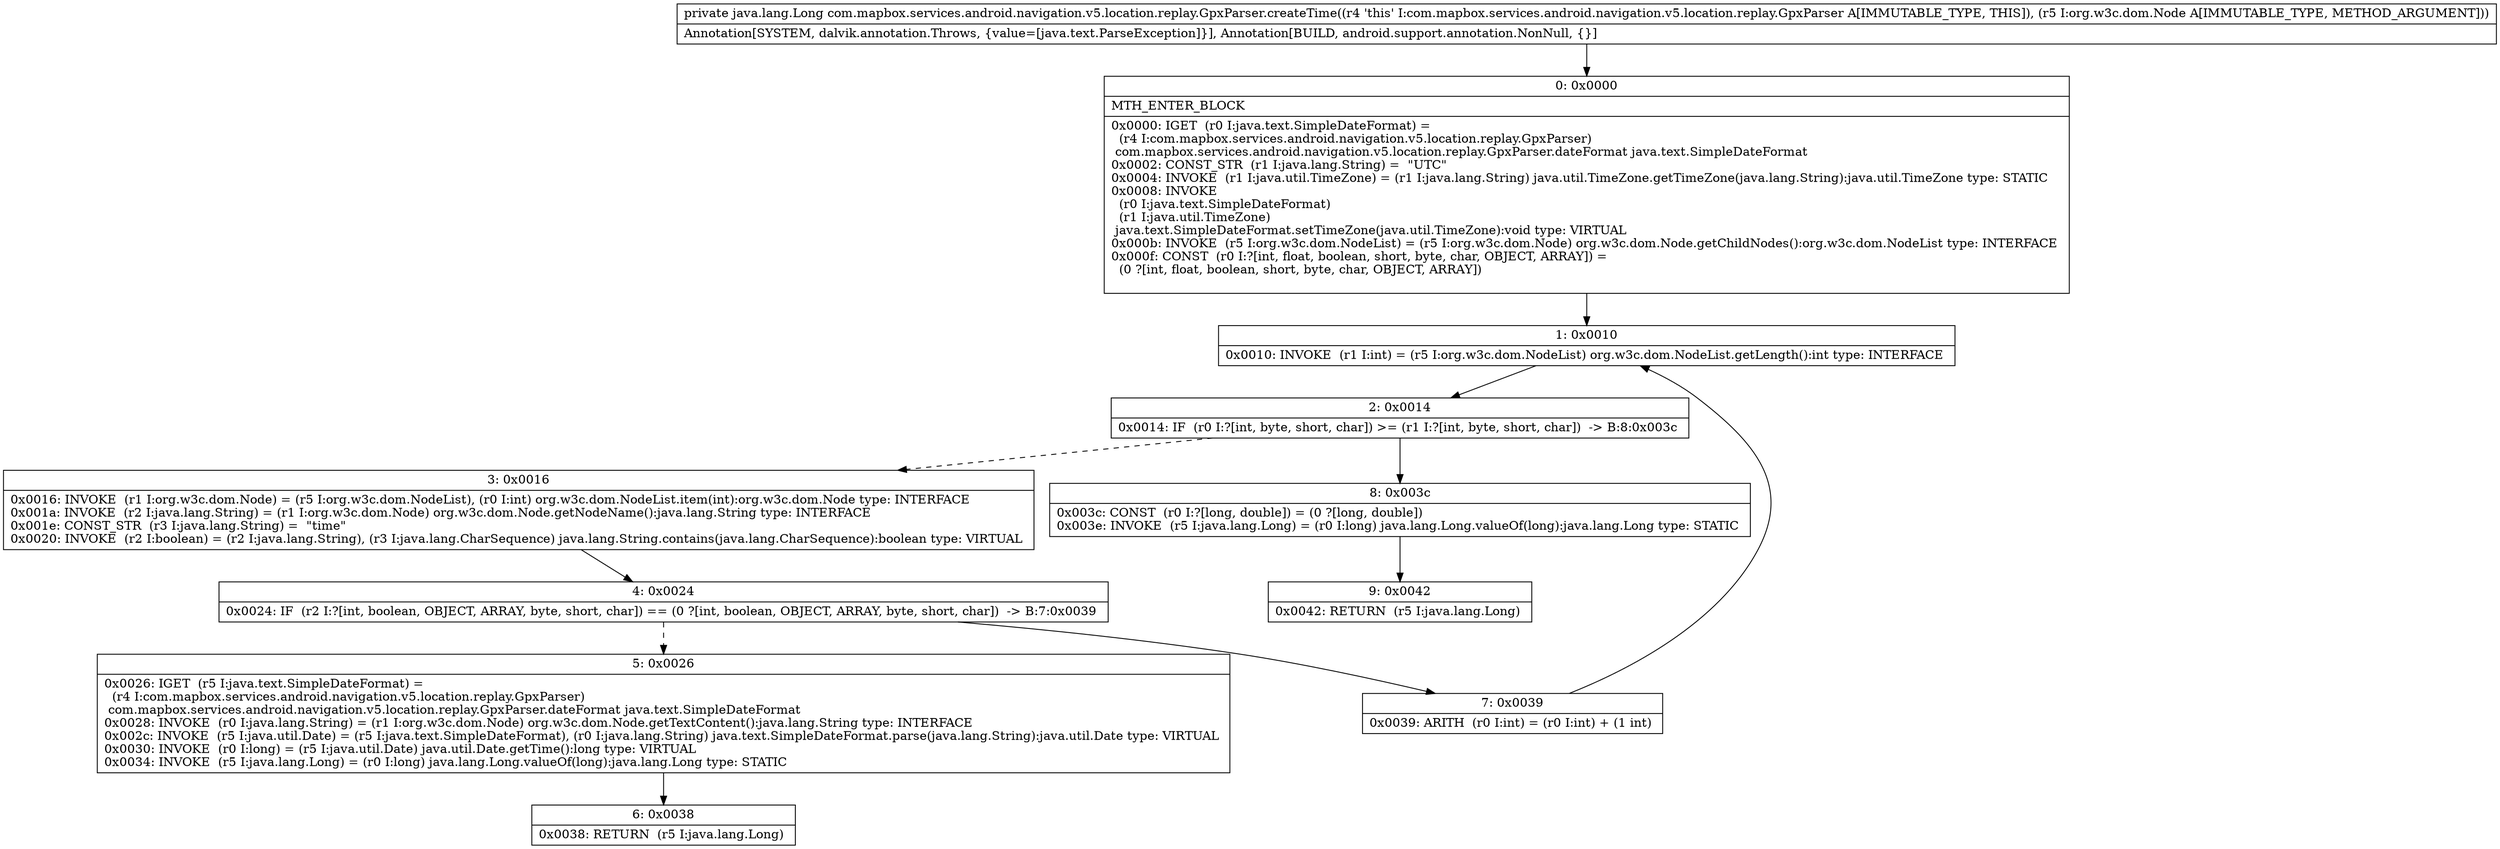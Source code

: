 digraph "CFG forcom.mapbox.services.android.navigation.v5.location.replay.GpxParser.createTime(Lorg\/w3c\/dom\/Node;)Ljava\/lang\/Long;" {
Node_0 [shape=record,label="{0\:\ 0x0000|MTH_ENTER_BLOCK\l|0x0000: IGET  (r0 I:java.text.SimpleDateFormat) = \l  (r4 I:com.mapbox.services.android.navigation.v5.location.replay.GpxParser)\l com.mapbox.services.android.navigation.v5.location.replay.GpxParser.dateFormat java.text.SimpleDateFormat \l0x0002: CONST_STR  (r1 I:java.lang.String) =  \"UTC\" \l0x0004: INVOKE  (r1 I:java.util.TimeZone) = (r1 I:java.lang.String) java.util.TimeZone.getTimeZone(java.lang.String):java.util.TimeZone type: STATIC \l0x0008: INVOKE  \l  (r0 I:java.text.SimpleDateFormat)\l  (r1 I:java.util.TimeZone)\l java.text.SimpleDateFormat.setTimeZone(java.util.TimeZone):void type: VIRTUAL \l0x000b: INVOKE  (r5 I:org.w3c.dom.NodeList) = (r5 I:org.w3c.dom.Node) org.w3c.dom.Node.getChildNodes():org.w3c.dom.NodeList type: INTERFACE \l0x000f: CONST  (r0 I:?[int, float, boolean, short, byte, char, OBJECT, ARRAY]) = \l  (0 ?[int, float, boolean, short, byte, char, OBJECT, ARRAY])\l \l}"];
Node_1 [shape=record,label="{1\:\ 0x0010|0x0010: INVOKE  (r1 I:int) = (r5 I:org.w3c.dom.NodeList) org.w3c.dom.NodeList.getLength():int type: INTERFACE \l}"];
Node_2 [shape=record,label="{2\:\ 0x0014|0x0014: IF  (r0 I:?[int, byte, short, char]) \>= (r1 I:?[int, byte, short, char])  \-\> B:8:0x003c \l}"];
Node_3 [shape=record,label="{3\:\ 0x0016|0x0016: INVOKE  (r1 I:org.w3c.dom.Node) = (r5 I:org.w3c.dom.NodeList), (r0 I:int) org.w3c.dom.NodeList.item(int):org.w3c.dom.Node type: INTERFACE \l0x001a: INVOKE  (r2 I:java.lang.String) = (r1 I:org.w3c.dom.Node) org.w3c.dom.Node.getNodeName():java.lang.String type: INTERFACE \l0x001e: CONST_STR  (r3 I:java.lang.String) =  \"time\" \l0x0020: INVOKE  (r2 I:boolean) = (r2 I:java.lang.String), (r3 I:java.lang.CharSequence) java.lang.String.contains(java.lang.CharSequence):boolean type: VIRTUAL \l}"];
Node_4 [shape=record,label="{4\:\ 0x0024|0x0024: IF  (r2 I:?[int, boolean, OBJECT, ARRAY, byte, short, char]) == (0 ?[int, boolean, OBJECT, ARRAY, byte, short, char])  \-\> B:7:0x0039 \l}"];
Node_5 [shape=record,label="{5\:\ 0x0026|0x0026: IGET  (r5 I:java.text.SimpleDateFormat) = \l  (r4 I:com.mapbox.services.android.navigation.v5.location.replay.GpxParser)\l com.mapbox.services.android.navigation.v5.location.replay.GpxParser.dateFormat java.text.SimpleDateFormat \l0x0028: INVOKE  (r0 I:java.lang.String) = (r1 I:org.w3c.dom.Node) org.w3c.dom.Node.getTextContent():java.lang.String type: INTERFACE \l0x002c: INVOKE  (r5 I:java.util.Date) = (r5 I:java.text.SimpleDateFormat), (r0 I:java.lang.String) java.text.SimpleDateFormat.parse(java.lang.String):java.util.Date type: VIRTUAL \l0x0030: INVOKE  (r0 I:long) = (r5 I:java.util.Date) java.util.Date.getTime():long type: VIRTUAL \l0x0034: INVOKE  (r5 I:java.lang.Long) = (r0 I:long) java.lang.Long.valueOf(long):java.lang.Long type: STATIC \l}"];
Node_6 [shape=record,label="{6\:\ 0x0038|0x0038: RETURN  (r5 I:java.lang.Long) \l}"];
Node_7 [shape=record,label="{7\:\ 0x0039|0x0039: ARITH  (r0 I:int) = (r0 I:int) + (1 int) \l}"];
Node_8 [shape=record,label="{8\:\ 0x003c|0x003c: CONST  (r0 I:?[long, double]) = (0 ?[long, double]) \l0x003e: INVOKE  (r5 I:java.lang.Long) = (r0 I:long) java.lang.Long.valueOf(long):java.lang.Long type: STATIC \l}"];
Node_9 [shape=record,label="{9\:\ 0x0042|0x0042: RETURN  (r5 I:java.lang.Long) \l}"];
MethodNode[shape=record,label="{private java.lang.Long com.mapbox.services.android.navigation.v5.location.replay.GpxParser.createTime((r4 'this' I:com.mapbox.services.android.navigation.v5.location.replay.GpxParser A[IMMUTABLE_TYPE, THIS]), (r5 I:org.w3c.dom.Node A[IMMUTABLE_TYPE, METHOD_ARGUMENT]))  | Annotation[SYSTEM, dalvik.annotation.Throws, \{value=[java.text.ParseException]\}], Annotation[BUILD, android.support.annotation.NonNull, \{\}]\l}"];
MethodNode -> Node_0;
Node_0 -> Node_1;
Node_1 -> Node_2;
Node_2 -> Node_3[style=dashed];
Node_2 -> Node_8;
Node_3 -> Node_4;
Node_4 -> Node_5[style=dashed];
Node_4 -> Node_7;
Node_5 -> Node_6;
Node_7 -> Node_1;
Node_8 -> Node_9;
}


